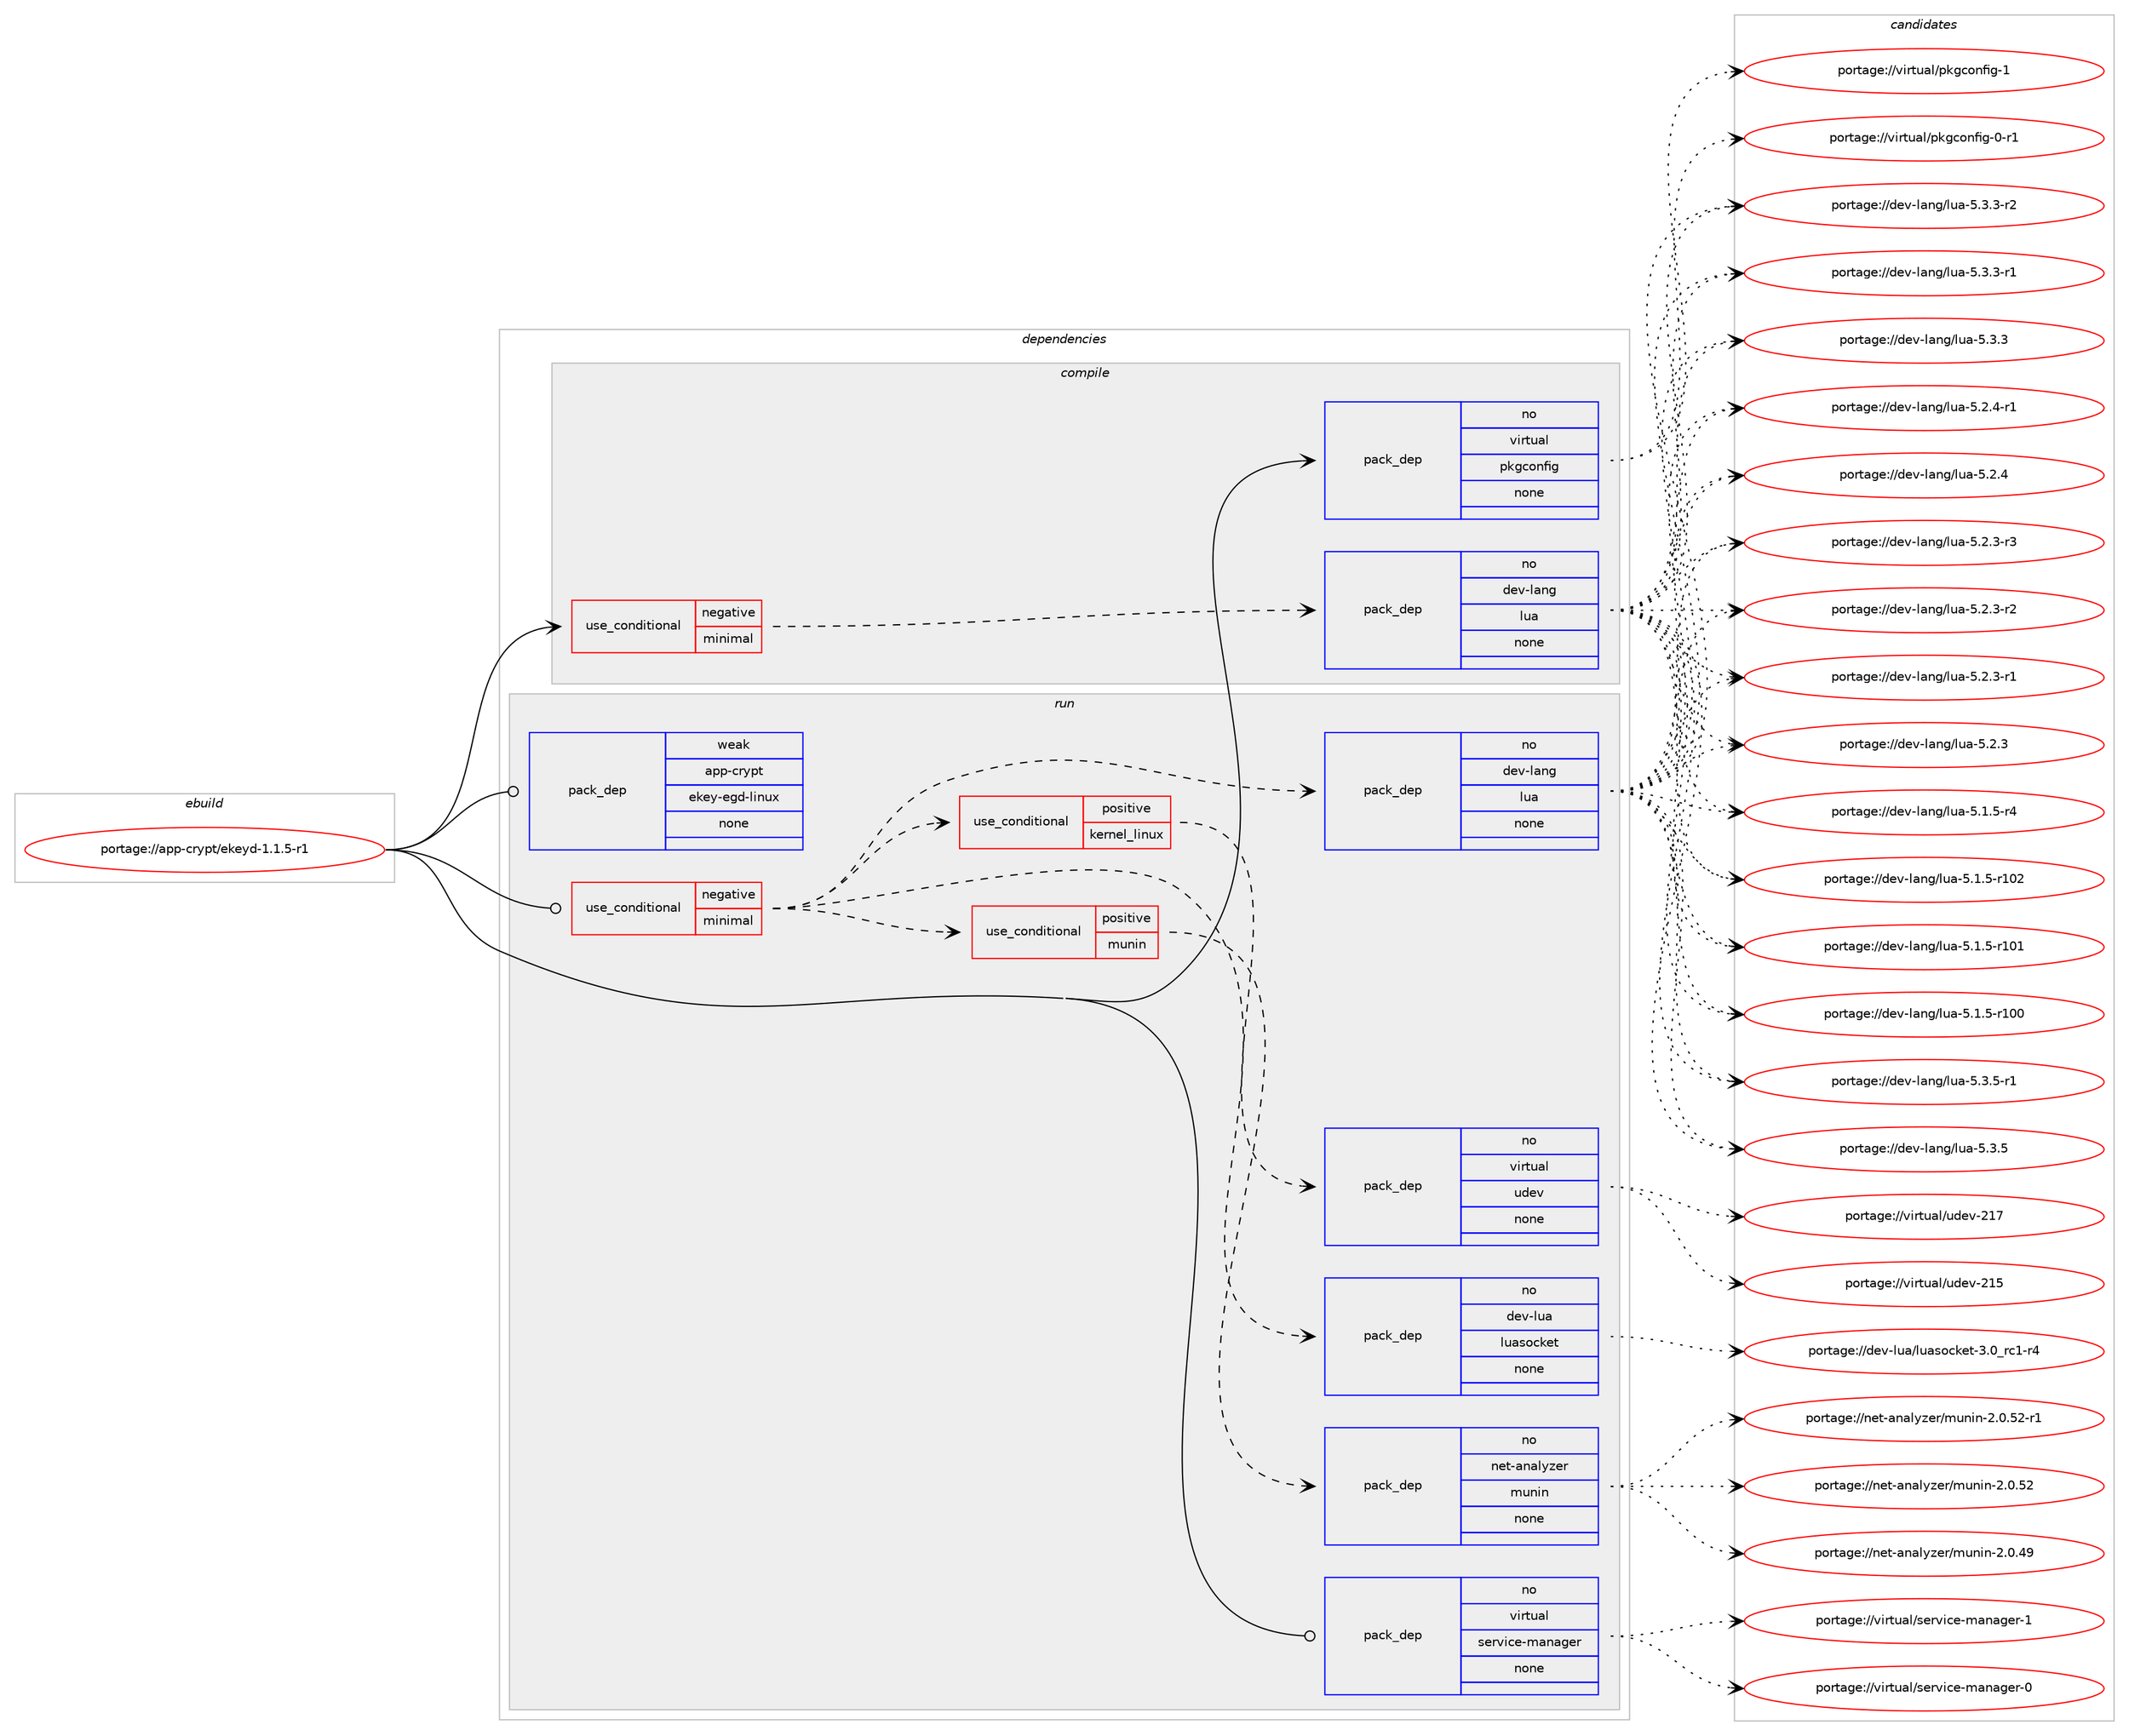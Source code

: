 digraph prolog {

# *************
# Graph options
# *************

newrank=true;
concentrate=true;
compound=true;
graph [rankdir=LR,fontname=Helvetica,fontsize=10,ranksep=1.5];#, ranksep=2.5, nodesep=0.2];
edge  [arrowhead=vee];
node  [fontname=Helvetica,fontsize=10];

# **********
# The ebuild
# **********

subgraph cluster_leftcol {
color=gray;
label=<<i>ebuild</i>>;
id [label="portage://app-crypt/ekeyd-1.1.5-r1", color=red, width=4, href="../app-crypt/ekeyd-1.1.5-r1.svg"];
}

# ****************
# The dependencies
# ****************

subgraph cluster_midcol {
color=gray;
label=<<i>dependencies</i>>;
subgraph cluster_compile {
fillcolor="#eeeeee";
style=filled;
label=<<i>compile</i>>;
subgraph cond151600 {
dependency643389 [label=<<TABLE BORDER="0" CELLBORDER="1" CELLSPACING="0" CELLPADDING="4"><TR><TD ROWSPAN="3" CELLPADDING="10">use_conditional</TD></TR><TR><TD>negative</TD></TR><TR><TD>minimal</TD></TR></TABLE>>, shape=none, color=red];
subgraph pack483227 {
dependency643390 [label=<<TABLE BORDER="0" CELLBORDER="1" CELLSPACING="0" CELLPADDING="4" WIDTH="220"><TR><TD ROWSPAN="6" CELLPADDING="30">pack_dep</TD></TR><TR><TD WIDTH="110">no</TD></TR><TR><TD>dev-lang</TD></TR><TR><TD>lua</TD></TR><TR><TD>none</TD></TR><TR><TD></TD></TR></TABLE>>, shape=none, color=blue];
}
dependency643389:e -> dependency643390:w [weight=20,style="dashed",arrowhead="vee"];
}
id:e -> dependency643389:w [weight=20,style="solid",arrowhead="vee"];
subgraph pack483228 {
dependency643391 [label=<<TABLE BORDER="0" CELLBORDER="1" CELLSPACING="0" CELLPADDING="4" WIDTH="220"><TR><TD ROWSPAN="6" CELLPADDING="30">pack_dep</TD></TR><TR><TD WIDTH="110">no</TD></TR><TR><TD>virtual</TD></TR><TR><TD>pkgconfig</TD></TR><TR><TD>none</TD></TR><TR><TD></TD></TR></TABLE>>, shape=none, color=blue];
}
id:e -> dependency643391:w [weight=20,style="solid",arrowhead="vee"];
}
subgraph cluster_compileandrun {
fillcolor="#eeeeee";
style=filled;
label=<<i>compile and run</i>>;
}
subgraph cluster_run {
fillcolor="#eeeeee";
style=filled;
label=<<i>run</i>>;
subgraph cond151601 {
dependency643392 [label=<<TABLE BORDER="0" CELLBORDER="1" CELLSPACING="0" CELLPADDING="4"><TR><TD ROWSPAN="3" CELLPADDING="10">use_conditional</TD></TR><TR><TD>negative</TD></TR><TR><TD>minimal</TD></TR></TABLE>>, shape=none, color=red];
subgraph pack483229 {
dependency643393 [label=<<TABLE BORDER="0" CELLBORDER="1" CELLSPACING="0" CELLPADDING="4" WIDTH="220"><TR><TD ROWSPAN="6" CELLPADDING="30">pack_dep</TD></TR><TR><TD WIDTH="110">no</TD></TR><TR><TD>dev-lang</TD></TR><TR><TD>lua</TD></TR><TR><TD>none</TD></TR><TR><TD></TD></TR></TABLE>>, shape=none, color=blue];
}
dependency643392:e -> dependency643393:w [weight=20,style="dashed",arrowhead="vee"];
subgraph pack483230 {
dependency643394 [label=<<TABLE BORDER="0" CELLBORDER="1" CELLSPACING="0" CELLPADDING="4" WIDTH="220"><TR><TD ROWSPAN="6" CELLPADDING="30">pack_dep</TD></TR><TR><TD WIDTH="110">no</TD></TR><TR><TD>dev-lua</TD></TR><TR><TD>luasocket</TD></TR><TR><TD>none</TD></TR><TR><TD></TD></TR></TABLE>>, shape=none, color=blue];
}
dependency643392:e -> dependency643394:w [weight=20,style="dashed",arrowhead="vee"];
subgraph cond151602 {
dependency643395 [label=<<TABLE BORDER="0" CELLBORDER="1" CELLSPACING="0" CELLPADDING="4"><TR><TD ROWSPAN="3" CELLPADDING="10">use_conditional</TD></TR><TR><TD>positive</TD></TR><TR><TD>kernel_linux</TD></TR></TABLE>>, shape=none, color=red];
subgraph pack483231 {
dependency643396 [label=<<TABLE BORDER="0" CELLBORDER="1" CELLSPACING="0" CELLPADDING="4" WIDTH="220"><TR><TD ROWSPAN="6" CELLPADDING="30">pack_dep</TD></TR><TR><TD WIDTH="110">no</TD></TR><TR><TD>virtual</TD></TR><TR><TD>udev</TD></TR><TR><TD>none</TD></TR><TR><TD></TD></TR></TABLE>>, shape=none, color=blue];
}
dependency643395:e -> dependency643396:w [weight=20,style="dashed",arrowhead="vee"];
}
dependency643392:e -> dependency643395:w [weight=20,style="dashed",arrowhead="vee"];
subgraph cond151603 {
dependency643397 [label=<<TABLE BORDER="0" CELLBORDER="1" CELLSPACING="0" CELLPADDING="4"><TR><TD ROWSPAN="3" CELLPADDING="10">use_conditional</TD></TR><TR><TD>positive</TD></TR><TR><TD>munin</TD></TR></TABLE>>, shape=none, color=red];
subgraph pack483232 {
dependency643398 [label=<<TABLE BORDER="0" CELLBORDER="1" CELLSPACING="0" CELLPADDING="4" WIDTH="220"><TR><TD ROWSPAN="6" CELLPADDING="30">pack_dep</TD></TR><TR><TD WIDTH="110">no</TD></TR><TR><TD>net-analyzer</TD></TR><TR><TD>munin</TD></TR><TR><TD>none</TD></TR><TR><TD></TD></TR></TABLE>>, shape=none, color=blue];
}
dependency643397:e -> dependency643398:w [weight=20,style="dashed",arrowhead="vee"];
}
dependency643392:e -> dependency643397:w [weight=20,style="dashed",arrowhead="vee"];
}
id:e -> dependency643392:w [weight=20,style="solid",arrowhead="odot"];
subgraph pack483233 {
dependency643399 [label=<<TABLE BORDER="0" CELLBORDER="1" CELLSPACING="0" CELLPADDING="4" WIDTH="220"><TR><TD ROWSPAN="6" CELLPADDING="30">pack_dep</TD></TR><TR><TD WIDTH="110">no</TD></TR><TR><TD>virtual</TD></TR><TR><TD>service-manager</TD></TR><TR><TD>none</TD></TR><TR><TD></TD></TR></TABLE>>, shape=none, color=blue];
}
id:e -> dependency643399:w [weight=20,style="solid",arrowhead="odot"];
subgraph pack483234 {
dependency643400 [label=<<TABLE BORDER="0" CELLBORDER="1" CELLSPACING="0" CELLPADDING="4" WIDTH="220"><TR><TD ROWSPAN="6" CELLPADDING="30">pack_dep</TD></TR><TR><TD WIDTH="110">weak</TD></TR><TR><TD>app-crypt</TD></TR><TR><TD>ekey-egd-linux</TD></TR><TR><TD>none</TD></TR><TR><TD></TD></TR></TABLE>>, shape=none, color=blue];
}
id:e -> dependency643400:w [weight=20,style="solid",arrowhead="odot"];
}
}

# **************
# The candidates
# **************

subgraph cluster_choices {
rank=same;
color=gray;
label=<<i>candidates</i>>;

subgraph choice483227 {
color=black;
nodesep=1;
choice100101118451089711010347108117974553465146534511449 [label="portage://dev-lang/lua-5.3.5-r1", color=red, width=4,href="../dev-lang/lua-5.3.5-r1.svg"];
choice10010111845108971101034710811797455346514653 [label="portage://dev-lang/lua-5.3.5", color=red, width=4,href="../dev-lang/lua-5.3.5.svg"];
choice100101118451089711010347108117974553465146514511450 [label="portage://dev-lang/lua-5.3.3-r2", color=red, width=4,href="../dev-lang/lua-5.3.3-r2.svg"];
choice100101118451089711010347108117974553465146514511449 [label="portage://dev-lang/lua-5.3.3-r1", color=red, width=4,href="../dev-lang/lua-5.3.3-r1.svg"];
choice10010111845108971101034710811797455346514651 [label="portage://dev-lang/lua-5.3.3", color=red, width=4,href="../dev-lang/lua-5.3.3.svg"];
choice100101118451089711010347108117974553465046524511449 [label="portage://dev-lang/lua-5.2.4-r1", color=red, width=4,href="../dev-lang/lua-5.2.4-r1.svg"];
choice10010111845108971101034710811797455346504652 [label="portage://dev-lang/lua-5.2.4", color=red, width=4,href="../dev-lang/lua-5.2.4.svg"];
choice100101118451089711010347108117974553465046514511451 [label="portage://dev-lang/lua-5.2.3-r3", color=red, width=4,href="../dev-lang/lua-5.2.3-r3.svg"];
choice100101118451089711010347108117974553465046514511450 [label="portage://dev-lang/lua-5.2.3-r2", color=red, width=4,href="../dev-lang/lua-5.2.3-r2.svg"];
choice100101118451089711010347108117974553465046514511449 [label="portage://dev-lang/lua-5.2.3-r1", color=red, width=4,href="../dev-lang/lua-5.2.3-r1.svg"];
choice10010111845108971101034710811797455346504651 [label="portage://dev-lang/lua-5.2.3", color=red, width=4,href="../dev-lang/lua-5.2.3.svg"];
choice100101118451089711010347108117974553464946534511452 [label="portage://dev-lang/lua-5.1.5-r4", color=red, width=4,href="../dev-lang/lua-5.1.5-r4.svg"];
choice1001011184510897110103471081179745534649465345114494850 [label="portage://dev-lang/lua-5.1.5-r102", color=red, width=4,href="../dev-lang/lua-5.1.5-r102.svg"];
choice1001011184510897110103471081179745534649465345114494849 [label="portage://dev-lang/lua-5.1.5-r101", color=red, width=4,href="../dev-lang/lua-5.1.5-r101.svg"];
choice1001011184510897110103471081179745534649465345114494848 [label="portage://dev-lang/lua-5.1.5-r100", color=red, width=4,href="../dev-lang/lua-5.1.5-r100.svg"];
dependency643390:e -> choice100101118451089711010347108117974553465146534511449:w [style=dotted,weight="100"];
dependency643390:e -> choice10010111845108971101034710811797455346514653:w [style=dotted,weight="100"];
dependency643390:e -> choice100101118451089711010347108117974553465146514511450:w [style=dotted,weight="100"];
dependency643390:e -> choice100101118451089711010347108117974553465146514511449:w [style=dotted,weight="100"];
dependency643390:e -> choice10010111845108971101034710811797455346514651:w [style=dotted,weight="100"];
dependency643390:e -> choice100101118451089711010347108117974553465046524511449:w [style=dotted,weight="100"];
dependency643390:e -> choice10010111845108971101034710811797455346504652:w [style=dotted,weight="100"];
dependency643390:e -> choice100101118451089711010347108117974553465046514511451:w [style=dotted,weight="100"];
dependency643390:e -> choice100101118451089711010347108117974553465046514511450:w [style=dotted,weight="100"];
dependency643390:e -> choice100101118451089711010347108117974553465046514511449:w [style=dotted,weight="100"];
dependency643390:e -> choice10010111845108971101034710811797455346504651:w [style=dotted,weight="100"];
dependency643390:e -> choice100101118451089711010347108117974553464946534511452:w [style=dotted,weight="100"];
dependency643390:e -> choice1001011184510897110103471081179745534649465345114494850:w [style=dotted,weight="100"];
dependency643390:e -> choice1001011184510897110103471081179745534649465345114494849:w [style=dotted,weight="100"];
dependency643390:e -> choice1001011184510897110103471081179745534649465345114494848:w [style=dotted,weight="100"];
}
subgraph choice483228 {
color=black;
nodesep=1;
choice1181051141161179710847112107103991111101021051034549 [label="portage://virtual/pkgconfig-1", color=red, width=4,href="../virtual/pkgconfig-1.svg"];
choice11810511411611797108471121071039911111010210510345484511449 [label="portage://virtual/pkgconfig-0-r1", color=red, width=4,href="../virtual/pkgconfig-0-r1.svg"];
dependency643391:e -> choice1181051141161179710847112107103991111101021051034549:w [style=dotted,weight="100"];
dependency643391:e -> choice11810511411611797108471121071039911111010210510345484511449:w [style=dotted,weight="100"];
}
subgraph choice483229 {
color=black;
nodesep=1;
choice100101118451089711010347108117974553465146534511449 [label="portage://dev-lang/lua-5.3.5-r1", color=red, width=4,href="../dev-lang/lua-5.3.5-r1.svg"];
choice10010111845108971101034710811797455346514653 [label="portage://dev-lang/lua-5.3.5", color=red, width=4,href="../dev-lang/lua-5.3.5.svg"];
choice100101118451089711010347108117974553465146514511450 [label="portage://dev-lang/lua-5.3.3-r2", color=red, width=4,href="../dev-lang/lua-5.3.3-r2.svg"];
choice100101118451089711010347108117974553465146514511449 [label="portage://dev-lang/lua-5.3.3-r1", color=red, width=4,href="../dev-lang/lua-5.3.3-r1.svg"];
choice10010111845108971101034710811797455346514651 [label="portage://dev-lang/lua-5.3.3", color=red, width=4,href="../dev-lang/lua-5.3.3.svg"];
choice100101118451089711010347108117974553465046524511449 [label="portage://dev-lang/lua-5.2.4-r1", color=red, width=4,href="../dev-lang/lua-5.2.4-r1.svg"];
choice10010111845108971101034710811797455346504652 [label="portage://dev-lang/lua-5.2.4", color=red, width=4,href="../dev-lang/lua-5.2.4.svg"];
choice100101118451089711010347108117974553465046514511451 [label="portage://dev-lang/lua-5.2.3-r3", color=red, width=4,href="../dev-lang/lua-5.2.3-r3.svg"];
choice100101118451089711010347108117974553465046514511450 [label="portage://dev-lang/lua-5.2.3-r2", color=red, width=4,href="../dev-lang/lua-5.2.3-r2.svg"];
choice100101118451089711010347108117974553465046514511449 [label="portage://dev-lang/lua-5.2.3-r1", color=red, width=4,href="../dev-lang/lua-5.2.3-r1.svg"];
choice10010111845108971101034710811797455346504651 [label="portage://dev-lang/lua-5.2.3", color=red, width=4,href="../dev-lang/lua-5.2.3.svg"];
choice100101118451089711010347108117974553464946534511452 [label="portage://dev-lang/lua-5.1.5-r4", color=red, width=4,href="../dev-lang/lua-5.1.5-r4.svg"];
choice1001011184510897110103471081179745534649465345114494850 [label="portage://dev-lang/lua-5.1.5-r102", color=red, width=4,href="../dev-lang/lua-5.1.5-r102.svg"];
choice1001011184510897110103471081179745534649465345114494849 [label="portage://dev-lang/lua-5.1.5-r101", color=red, width=4,href="../dev-lang/lua-5.1.5-r101.svg"];
choice1001011184510897110103471081179745534649465345114494848 [label="portage://dev-lang/lua-5.1.5-r100", color=red, width=4,href="../dev-lang/lua-5.1.5-r100.svg"];
dependency643393:e -> choice100101118451089711010347108117974553465146534511449:w [style=dotted,weight="100"];
dependency643393:e -> choice10010111845108971101034710811797455346514653:w [style=dotted,weight="100"];
dependency643393:e -> choice100101118451089711010347108117974553465146514511450:w [style=dotted,weight="100"];
dependency643393:e -> choice100101118451089711010347108117974553465146514511449:w [style=dotted,weight="100"];
dependency643393:e -> choice10010111845108971101034710811797455346514651:w [style=dotted,weight="100"];
dependency643393:e -> choice100101118451089711010347108117974553465046524511449:w [style=dotted,weight="100"];
dependency643393:e -> choice10010111845108971101034710811797455346504652:w [style=dotted,weight="100"];
dependency643393:e -> choice100101118451089711010347108117974553465046514511451:w [style=dotted,weight="100"];
dependency643393:e -> choice100101118451089711010347108117974553465046514511450:w [style=dotted,weight="100"];
dependency643393:e -> choice100101118451089711010347108117974553465046514511449:w [style=dotted,weight="100"];
dependency643393:e -> choice10010111845108971101034710811797455346504651:w [style=dotted,weight="100"];
dependency643393:e -> choice100101118451089711010347108117974553464946534511452:w [style=dotted,weight="100"];
dependency643393:e -> choice1001011184510897110103471081179745534649465345114494850:w [style=dotted,weight="100"];
dependency643393:e -> choice1001011184510897110103471081179745534649465345114494849:w [style=dotted,weight="100"];
dependency643393:e -> choice1001011184510897110103471081179745534649465345114494848:w [style=dotted,weight="100"];
}
subgraph choice483230 {
color=black;
nodesep=1;
choice1001011184510811797471081179711511199107101116455146489511499494511452 [label="portage://dev-lua/luasocket-3.0_rc1-r4", color=red, width=4,href="../dev-lua/luasocket-3.0_rc1-r4.svg"];
dependency643394:e -> choice1001011184510811797471081179711511199107101116455146489511499494511452:w [style=dotted,weight="100"];
}
subgraph choice483231 {
color=black;
nodesep=1;
choice118105114116117971084711710010111845504955 [label="portage://virtual/udev-217", color=red, width=4,href="../virtual/udev-217.svg"];
choice118105114116117971084711710010111845504953 [label="portage://virtual/udev-215", color=red, width=4,href="../virtual/udev-215.svg"];
dependency643396:e -> choice118105114116117971084711710010111845504955:w [style=dotted,weight="100"];
dependency643396:e -> choice118105114116117971084711710010111845504953:w [style=dotted,weight="100"];
}
subgraph choice483232 {
color=black;
nodesep=1;
choice11010111645971109710812112210111447109117110105110455046484653504511449 [label="portage://net-analyzer/munin-2.0.52-r1", color=red, width=4,href="../net-analyzer/munin-2.0.52-r1.svg"];
choice1101011164597110971081211221011144710911711010511045504648465350 [label="portage://net-analyzer/munin-2.0.52", color=red, width=4,href="../net-analyzer/munin-2.0.52.svg"];
choice1101011164597110971081211221011144710911711010511045504648465257 [label="portage://net-analyzer/munin-2.0.49", color=red, width=4,href="../net-analyzer/munin-2.0.49.svg"];
dependency643398:e -> choice11010111645971109710812112210111447109117110105110455046484653504511449:w [style=dotted,weight="100"];
dependency643398:e -> choice1101011164597110971081211221011144710911711010511045504648465350:w [style=dotted,weight="100"];
dependency643398:e -> choice1101011164597110971081211221011144710911711010511045504648465257:w [style=dotted,weight="100"];
}
subgraph choice483233 {
color=black;
nodesep=1;
choice1181051141161179710847115101114118105991014510997110971031011144549 [label="portage://virtual/service-manager-1", color=red, width=4,href="../virtual/service-manager-1.svg"];
choice1181051141161179710847115101114118105991014510997110971031011144548 [label="portage://virtual/service-manager-0", color=red, width=4,href="../virtual/service-manager-0.svg"];
dependency643399:e -> choice1181051141161179710847115101114118105991014510997110971031011144549:w [style=dotted,weight="100"];
dependency643399:e -> choice1181051141161179710847115101114118105991014510997110971031011144548:w [style=dotted,weight="100"];
}
subgraph choice483234 {
color=black;
nodesep=1;
}
}

}
